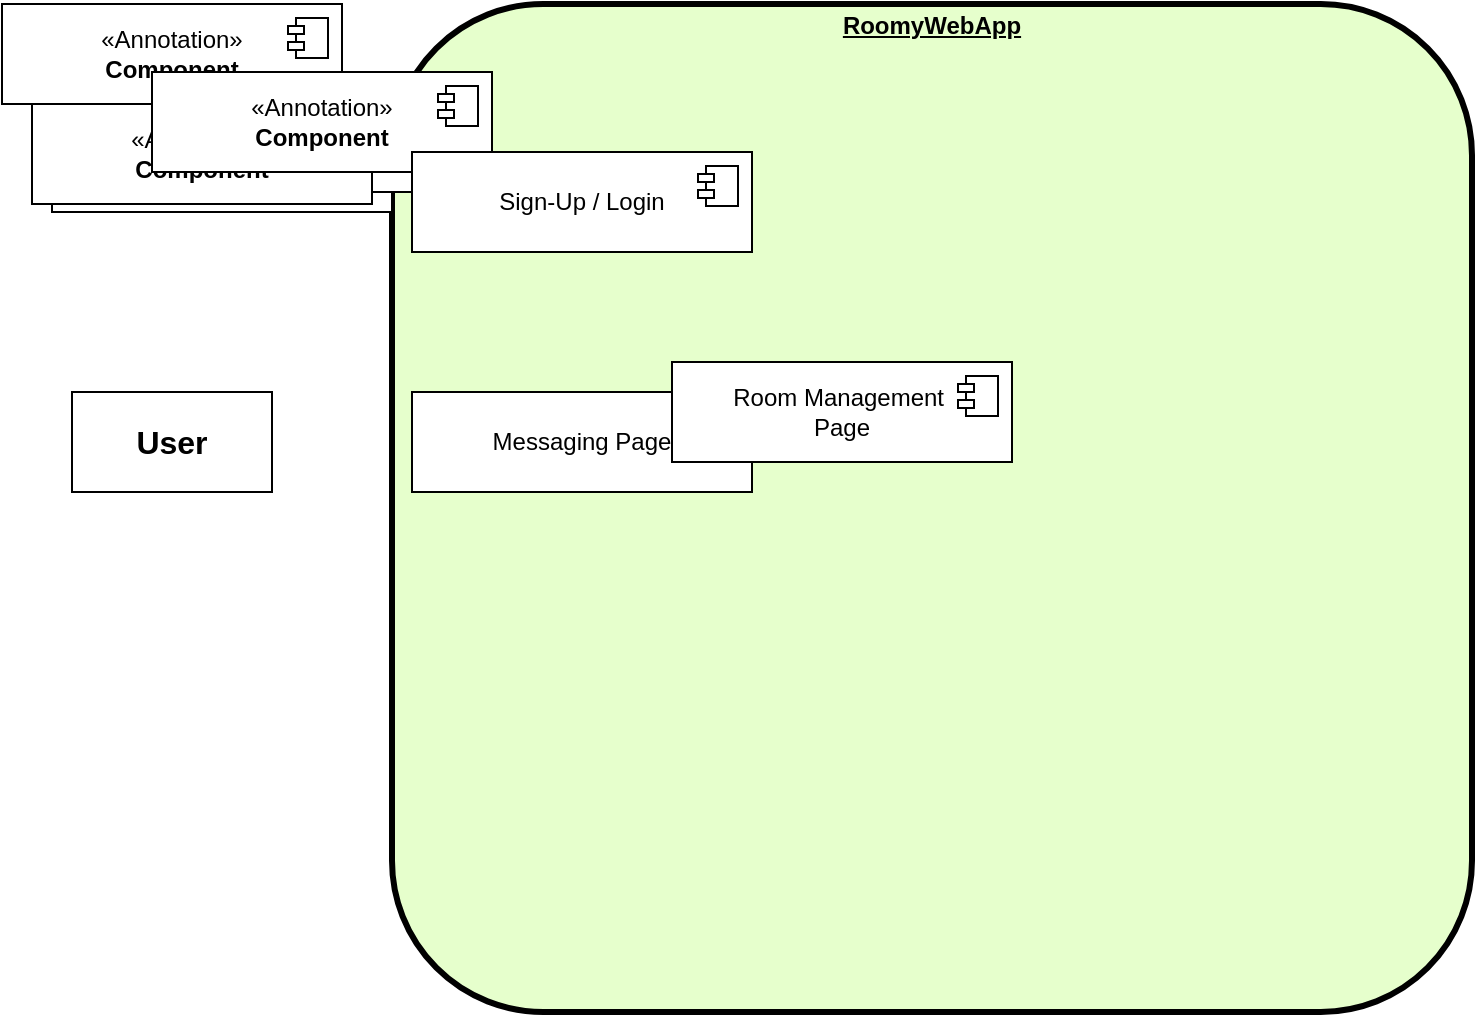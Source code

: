 <mxfile version="24.5.3" type="github">
  <diagram name="Page-1" id="ikWkzvx6xTWAmCbEeZHH">
    <mxGraphModel dx="1707" dy="468" grid="1" gridSize="10" guides="1" tooltips="1" connect="1" arrows="1" fold="1" page="1" pageScale="1" pageWidth="827" pageHeight="1169" math="0" shadow="0">
      <root>
        <mxCell id="0" />
        <mxCell id="1" parent="0" />
        <mxCell id="J-hBi2NSB6qlMlXXp8u3-1" value="&lt;p style=&quot;margin: 0px; margin-top: 4px; text-align: center; text-decoration: underline;&quot;&gt;RoomyWebApp&lt;/p&gt;" style="verticalAlign=middle;align=center;overflow=fill;fontSize=12;fontFamily=Helvetica;html=1;rounded=1;fontStyle=1;strokeWidth=3;fillColor=#E6FFCC" vertex="1" parent="1">
          <mxGeometry x="180" y="236" width="540" height="504" as="geometry" />
        </mxCell>
        <mxCell id="J-hBi2NSB6qlMlXXp8u3-2" value="&lt;font style=&quot;font-size: 16px;&quot;&gt;&lt;b&gt;User&lt;/b&gt;&lt;/font&gt;" style="html=1;dashed=0;whiteSpace=wrap;" vertex="1" parent="1">
          <mxGeometry x="20" y="430" width="100" height="50" as="geometry" />
        </mxCell>
        <mxCell id="J-hBi2NSB6qlMlXXp8u3-3" value="&amp;laquo;Annotation&amp;raquo;&lt;br/&gt;&lt;b&gt;Component&lt;/b&gt;" style="html=1;dropTarget=0;whiteSpace=wrap;" vertex="1" parent="1">
          <mxGeometry x="10" y="290" width="170" height="50" as="geometry" />
        </mxCell>
        <mxCell id="J-hBi2NSB6qlMlXXp8u3-4" value="" style="shape=module;jettyWidth=8;jettyHeight=4;" vertex="1" parent="J-hBi2NSB6qlMlXXp8u3-3">
          <mxGeometry x="1" width="20" height="20" relative="1" as="geometry">
            <mxPoint x="-27" y="7" as="offset" />
          </mxGeometry>
        </mxCell>
        <mxCell id="J-hBi2NSB6qlMlXXp8u3-5" value="&amp;laquo;Annotation&amp;raquo;&lt;br/&gt;&lt;b&gt;Component&lt;/b&gt;" style="html=1;dropTarget=0;whiteSpace=wrap;" vertex="1" parent="1">
          <mxGeometry x="10" y="270" width="170" height="50" as="geometry" />
        </mxCell>
        <mxCell id="J-hBi2NSB6qlMlXXp8u3-6" value="" style="shape=module;jettyWidth=8;jettyHeight=4;" vertex="1" parent="J-hBi2NSB6qlMlXXp8u3-5">
          <mxGeometry x="1" width="20" height="20" relative="1" as="geometry">
            <mxPoint x="-27" y="7" as="offset" />
          </mxGeometry>
        </mxCell>
        <mxCell id="J-hBi2NSB6qlMlXXp8u3-7" value="&amp;laquo;Annotation&amp;raquo;&lt;br/&gt;&lt;b&gt;Component&lt;/b&gt;" style="html=1;dropTarget=0;whiteSpace=wrap;" vertex="1" parent="1">
          <mxGeometry x="30" y="280" width="170" height="50" as="geometry" />
        </mxCell>
        <mxCell id="J-hBi2NSB6qlMlXXp8u3-8" value="" style="shape=module;jettyWidth=8;jettyHeight=4;" vertex="1" parent="J-hBi2NSB6qlMlXXp8u3-7">
          <mxGeometry x="1" width="20" height="20" relative="1" as="geometry">
            <mxPoint x="-27" y="7" as="offset" />
          </mxGeometry>
        </mxCell>
        <mxCell id="J-hBi2NSB6qlMlXXp8u3-9" value="&amp;laquo;Annotation&amp;raquo;&lt;br/&gt;&lt;b&gt;Component&lt;/b&gt;" style="html=1;dropTarget=0;whiteSpace=wrap;" vertex="1" parent="1">
          <mxGeometry y="286" width="170" height="50" as="geometry" />
        </mxCell>
        <mxCell id="J-hBi2NSB6qlMlXXp8u3-10" value="" style="shape=module;jettyWidth=8;jettyHeight=4;" vertex="1" parent="J-hBi2NSB6qlMlXXp8u3-9">
          <mxGeometry x="1" width="20" height="20" relative="1" as="geometry">
            <mxPoint x="-27" y="7" as="offset" />
          </mxGeometry>
        </mxCell>
        <mxCell id="J-hBi2NSB6qlMlXXp8u3-11" value="&amp;laquo;Annotation&amp;raquo;&lt;br/&gt;&lt;b&gt;Component&lt;/b&gt;" style="html=1;dropTarget=0;whiteSpace=wrap;" vertex="1" parent="1">
          <mxGeometry x="-15" y="236" width="170" height="50" as="geometry" />
        </mxCell>
        <mxCell id="J-hBi2NSB6qlMlXXp8u3-12" value="" style="shape=module;jettyWidth=8;jettyHeight=4;" vertex="1" parent="J-hBi2NSB6qlMlXXp8u3-11">
          <mxGeometry x="1" width="20" height="20" relative="1" as="geometry">
            <mxPoint x="-27" y="7" as="offset" />
          </mxGeometry>
        </mxCell>
        <mxCell id="J-hBi2NSB6qlMlXXp8u3-13" value="&amp;laquo;Annotation&amp;raquo;&lt;br/&gt;&lt;b&gt;Component&lt;/b&gt;" style="html=1;dropTarget=0;whiteSpace=wrap;" vertex="1" parent="1">
          <mxGeometry x="60" y="270" width="170" height="50" as="geometry" />
        </mxCell>
        <mxCell id="J-hBi2NSB6qlMlXXp8u3-14" value="" style="shape=module;jettyWidth=8;jettyHeight=4;" vertex="1" parent="J-hBi2NSB6qlMlXXp8u3-13">
          <mxGeometry x="1" width="20" height="20" relative="1" as="geometry">
            <mxPoint x="-27" y="7" as="offset" />
          </mxGeometry>
        </mxCell>
        <mxCell id="J-hBi2NSB6qlMlXXp8u3-15" value="Messaging Page" style="html=1;dropTarget=0;whiteSpace=wrap;" vertex="1" parent="1">
          <mxGeometry x="190" y="430" width="170" height="50" as="geometry" />
        </mxCell>
        <mxCell id="J-hBi2NSB6qlMlXXp8u3-16" value="" style="shape=module;jettyWidth=8;jettyHeight=4;" vertex="1" parent="J-hBi2NSB6qlMlXXp8u3-15">
          <mxGeometry x="1" width="20" height="20" relative="1" as="geometry">
            <mxPoint x="-27" y="7" as="offset" />
          </mxGeometry>
        </mxCell>
        <mxCell id="J-hBi2NSB6qlMlXXp8u3-17" value="Room Management&amp;nbsp;&lt;div&gt;Page&lt;/div&gt;" style="html=1;dropTarget=0;whiteSpace=wrap;" vertex="1" parent="1">
          <mxGeometry x="320" y="415" width="170" height="50" as="geometry" />
        </mxCell>
        <mxCell id="J-hBi2NSB6qlMlXXp8u3-18" value="" style="shape=module;jettyWidth=8;jettyHeight=4;" vertex="1" parent="J-hBi2NSB6qlMlXXp8u3-17">
          <mxGeometry x="1" width="20" height="20" relative="1" as="geometry">
            <mxPoint x="-27" y="7" as="offset" />
          </mxGeometry>
        </mxCell>
        <mxCell id="J-hBi2NSB6qlMlXXp8u3-19" value="Sign-Up / Login" style="html=1;dropTarget=0;whiteSpace=wrap;" vertex="1" parent="1">
          <mxGeometry x="190" y="310" width="170" height="50" as="geometry" />
        </mxCell>
        <mxCell id="J-hBi2NSB6qlMlXXp8u3-20" value="" style="shape=module;jettyWidth=8;jettyHeight=4;" vertex="1" parent="J-hBi2NSB6qlMlXXp8u3-19">
          <mxGeometry x="1" width="20" height="20" relative="1" as="geometry">
            <mxPoint x="-27" y="7" as="offset" />
          </mxGeometry>
        </mxCell>
      </root>
    </mxGraphModel>
  </diagram>
</mxfile>
